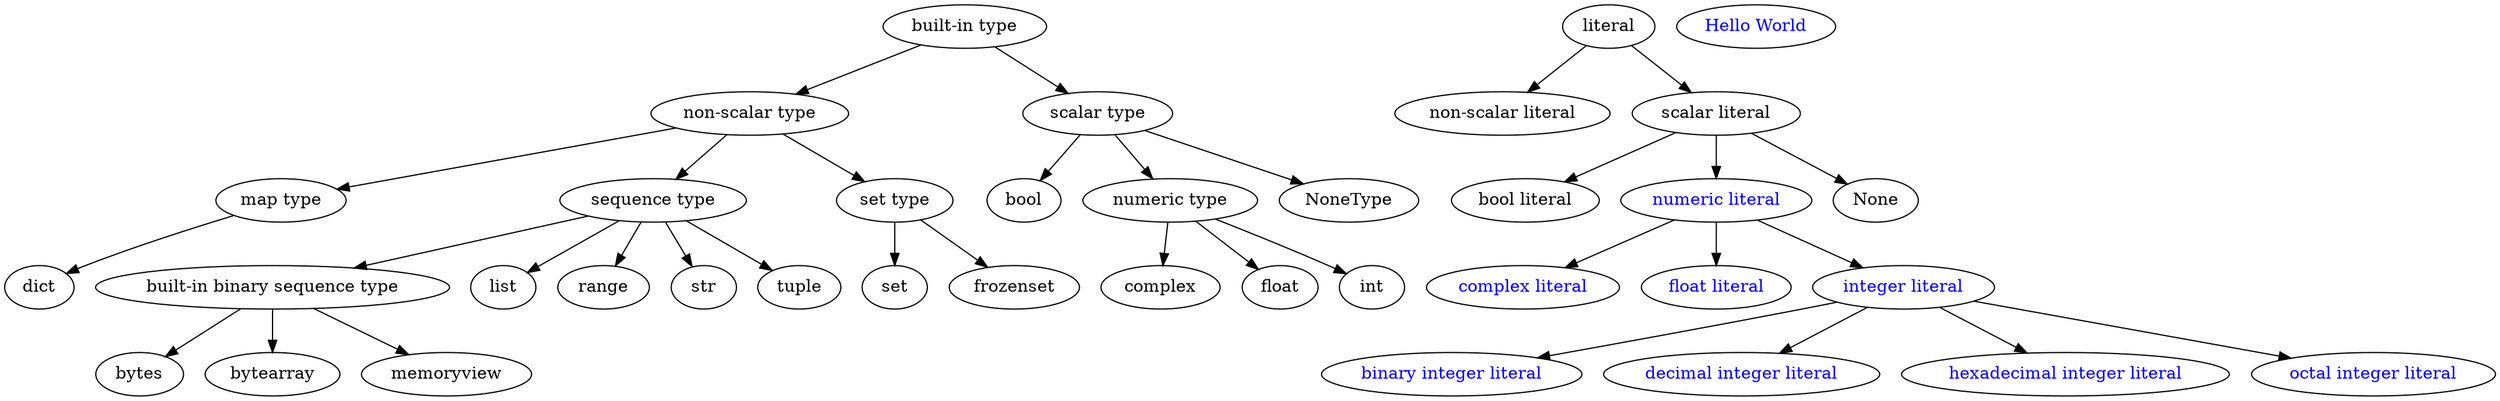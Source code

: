 strict digraph {
    bool [label="bool"]
    binary_integer_literal [label="binary integer literal" href="https://docs.python.org/3/reference/lexical_analysis.html#:~:text=bininteger%20%20%20%3A%3A%3D%20%220%22%20(%22b%22%20%7C%20%22B%22)%20(%5B%22_%22%5D%20bindigit)%2B" target="_blank" fontcolor="blue"]
    builtin_binary_sequence_type [label="built-in binary sequence type"]
    builtin_map_type [label="map type"]
    builtin_literal [label="literal"]
    builtin_nonscalar_literal [label="non-scalar literal"]
    builtin_nonscalar_type [label="non-scalar type"]
    builtin_scalar_literal [label="scalar literal"]
    builtin_scalar_literal_bool [label="bool literal"]
    builtin_scalar_literal_numeric [label="numeric literal" href="https://docs.python.org/3/reference/lexical_analysis.html#numeric-literals" target="_blank" fontcolor="blue"]
    builtin_scalar_literal_numeric_complex [label="complex literal" href="https://docs.python.org/3/reference/lexical_analysis.html#imaginary-literals" target="_blank" fontcolor="blue"]
    builtin_scalar_literal_numeric_float [label="float literal" href="https://docs.python.org/3/reference/lexical_analysis.html#floating-point-literals" target="_blank" fontcolor="blue"]
    builtin_scalar_literal_numeric_int [label="integer literal" href="https://docs.python.org/3/reference/lexical_analysis.html#integer-literals" target="_blank" fontcolor="blue"]
    builtin_scalar_literal_None [label="None"]
    builtin_scalar_type [label="scalar type"]
    builtin_scalar_numeric_type [label="numeric type"]
    builtin_sequence_type [label="sequence type"]
    builtin_set_type [label="set type"]
    builtin_type [label="built-in type"]
    complex [label="complex"]
    decimal_integer_literal [label="decimal integer literal" href="https://docs.python.org/3/reference/lexical_analysis.html#:~:text=decinteger%20%20%20%3A%3A%3D%20nonzerodigit%20(%5B%22_%22%5D%20digit)*%20%7C%20%220%22%2B%20(%5B%22_%22%5D%20%220%22)*" target="_blank" fontcolor="blue"]
    float [label="float"]
    hello_world [label="Hello World" href="HelloWorld/problem.html" target="_blank" fontcolor="blue"]
    hexadecimal_integer_literal [label="hexadecimal integer literal" href="https://docs.python.org/3/reference/lexical_analysis.html#:~:text=hexinteger%20%20%20%3A%3A%3D%20%220%22%20(%22x%22%20%7C%20%22X%22)%20(%5B%22_%22%5D%20hexdigit)%2B" target="_blank" fontcolor="blue"]
    int [label="int"]
    NoneType [label="NoneType"]
    octal_integer_literal [label="octal integer literal" href="https://docs.python.org/3/reference/lexical_analysis.html#:~:text=octinteger%20%20%20%3A%3A%3D%20%220%22%20(%22o%22%20%7C%20%22O%22)%20(%5B%22_%22%5D%20octdigit)%2B" target="_blank" fontcolor="blue"]

    builtin_binary_sequence_type -> bytes
    builtin_binary_sequence_type -> bytearray
    builtin_binary_sequence_type -> memoryview
    builtin_literal -> builtin_nonscalar_literal
    builtin_literal -> builtin_scalar_literal
    builtin_map_type -> dict
    builtin_nonscalar_type -> builtin_sequence_type
    builtin_nonscalar_type -> builtin_sequence_type
    builtin_nonscalar_type -> builtin_set_type
    builtin_nonscalar_type -> builtin_map_type
    builtin_scalar_literal -> builtin_scalar_literal_bool
    builtin_scalar_literal -> builtin_scalar_literal_numeric
    builtin_scalar_literal -> builtin_scalar_literal_None
    builtin_scalar_literal_numeric -> builtin_scalar_literal_numeric_complex
    builtin_scalar_literal_numeric -> builtin_scalar_literal_numeric_float
    builtin_scalar_literal_numeric -> builtin_scalar_literal_numeric_int
    builtin_scalar_literal_numeric_int -> binary_integer_literal
    builtin_scalar_literal_numeric_int -> decimal_integer_literal
    builtin_scalar_literal_numeric_int -> hexadecimal_integer_literal
    builtin_scalar_literal_numeric_int -> octal_integer_literal
    builtin_scalar_numeric_type -> complex
    builtin_scalar_numeric_type -> float
    builtin_scalar_numeric_type -> int
    builtin_scalar_type -> bool
    builtin_scalar_type -> builtin_scalar_numeric_type
    builtin_scalar_type -> NoneType
    builtin_sequence_type -> list
    builtin_sequence_type -> range
    builtin_sequence_type -> str
    builtin_sequence_type -> tuple
    builtin_sequence_type -> builtin_binary_sequence_type
    builtin_set_type -> set
    builtin_set_type -> frozenset
    builtin_type -> builtin_scalar_type
    builtin_type -> builtin_nonscalar_type
}
